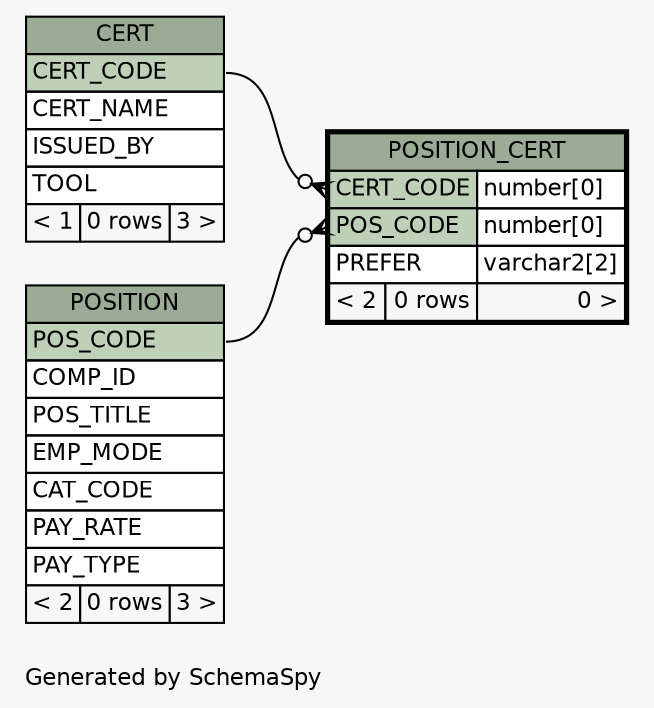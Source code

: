 // dot 2.38.0 on Linux 4.10.0-38-generic
// SchemaSpy rev 590
digraph "oneDegreeRelationshipsDiagram" {
  graph [
    rankdir="RL"
    bgcolor="#f7f7f7"
    label="\nGenerated by SchemaSpy"
    labeljust="l"
    nodesep="0.18"
    ranksep="0.46"
    fontname="Helvetica"
    fontsize="11"
  ];
  node [
    fontname="Helvetica"
    fontsize="11"
    shape="plaintext"
  ];
  edge [
    arrowsize="0.8"
  ];
  "POSITION_CERT":"CERT_CODE":w -> "CERT":"CERT_CODE":e [arrowhead=none dir=back arrowtail=crowodot];
  "POSITION_CERT":"POS_CODE":w -> "POSITION":"POS_CODE":e [arrowhead=none dir=back arrowtail=crowodot];
  "CERT" [
    label=<
    <TABLE BORDER="0" CELLBORDER="1" CELLSPACING="0" BGCOLOR="#ffffff">
      <TR><TD COLSPAN="3" BGCOLOR="#9bab96" ALIGN="CENTER">CERT</TD></TR>
      <TR><TD PORT="CERT_CODE" COLSPAN="3" BGCOLOR="#bed1b8" ALIGN="LEFT">CERT_CODE</TD></TR>
      <TR><TD PORT="CERT_NAME" COLSPAN="3" ALIGN="LEFT">CERT_NAME</TD></TR>
      <TR><TD PORT="ISSUED_BY" COLSPAN="3" ALIGN="LEFT">ISSUED_BY</TD></TR>
      <TR><TD PORT="TOOL" COLSPAN="3" ALIGN="LEFT">TOOL</TD></TR>
      <TR><TD ALIGN="LEFT" BGCOLOR="#f7f7f7">&lt; 1</TD><TD ALIGN="RIGHT" BGCOLOR="#f7f7f7">0 rows</TD><TD ALIGN="RIGHT" BGCOLOR="#f7f7f7">3 &gt;</TD></TR>
    </TABLE>>
    URL="CERT.html"
    tooltip="CERT"
  ];
  "POSITION" [
    label=<
    <TABLE BORDER="0" CELLBORDER="1" CELLSPACING="0" BGCOLOR="#ffffff">
      <TR><TD COLSPAN="3" BGCOLOR="#9bab96" ALIGN="CENTER">POSITION</TD></TR>
      <TR><TD PORT="POS_CODE" COLSPAN="3" BGCOLOR="#bed1b8" ALIGN="LEFT">POS_CODE</TD></TR>
      <TR><TD PORT="COMP_ID" COLSPAN="3" ALIGN="LEFT">COMP_ID</TD></TR>
      <TR><TD PORT="POS_TITLE" COLSPAN="3" ALIGN="LEFT">POS_TITLE</TD></TR>
      <TR><TD PORT="EMP_MODE" COLSPAN="3" ALIGN="LEFT">EMP_MODE</TD></TR>
      <TR><TD PORT="CAT_CODE" COLSPAN="3" ALIGN="LEFT">CAT_CODE</TD></TR>
      <TR><TD PORT="PAY_RATE" COLSPAN="3" ALIGN="LEFT">PAY_RATE</TD></TR>
      <TR><TD PORT="PAY_TYPE" COLSPAN="3" ALIGN="LEFT">PAY_TYPE</TD></TR>
      <TR><TD ALIGN="LEFT" BGCOLOR="#f7f7f7">&lt; 2</TD><TD ALIGN="RIGHT" BGCOLOR="#f7f7f7">0 rows</TD><TD ALIGN="RIGHT" BGCOLOR="#f7f7f7">3 &gt;</TD></TR>
    </TABLE>>
    URL="POSITION.html"
    tooltip="POSITION"
  ];
  "POSITION_CERT" [
    label=<
    <TABLE BORDER="2" CELLBORDER="1" CELLSPACING="0" BGCOLOR="#ffffff">
      <TR><TD COLSPAN="3" BGCOLOR="#9bab96" ALIGN="CENTER">POSITION_CERT</TD></TR>
      <TR><TD PORT="CERT_CODE" COLSPAN="2" BGCOLOR="#bed1b8" ALIGN="LEFT">CERT_CODE</TD><TD PORT="CERT_CODE.type" ALIGN="LEFT">number[0]</TD></TR>
      <TR><TD PORT="POS_CODE" COLSPAN="2" BGCOLOR="#bed1b8" ALIGN="LEFT">POS_CODE</TD><TD PORT="POS_CODE.type" ALIGN="LEFT">number[0]</TD></TR>
      <TR><TD PORT="PREFER" COLSPAN="2" ALIGN="LEFT">PREFER</TD><TD PORT="PREFER.type" ALIGN="LEFT">varchar2[2]</TD></TR>
      <TR><TD ALIGN="LEFT" BGCOLOR="#f7f7f7">&lt; 2</TD><TD ALIGN="RIGHT" BGCOLOR="#f7f7f7">0 rows</TD><TD ALIGN="RIGHT" BGCOLOR="#f7f7f7">0 &gt;</TD></TR>
    </TABLE>>
    URL="POSITION_CERT.html"
    tooltip="POSITION_CERT"
  ];
}
